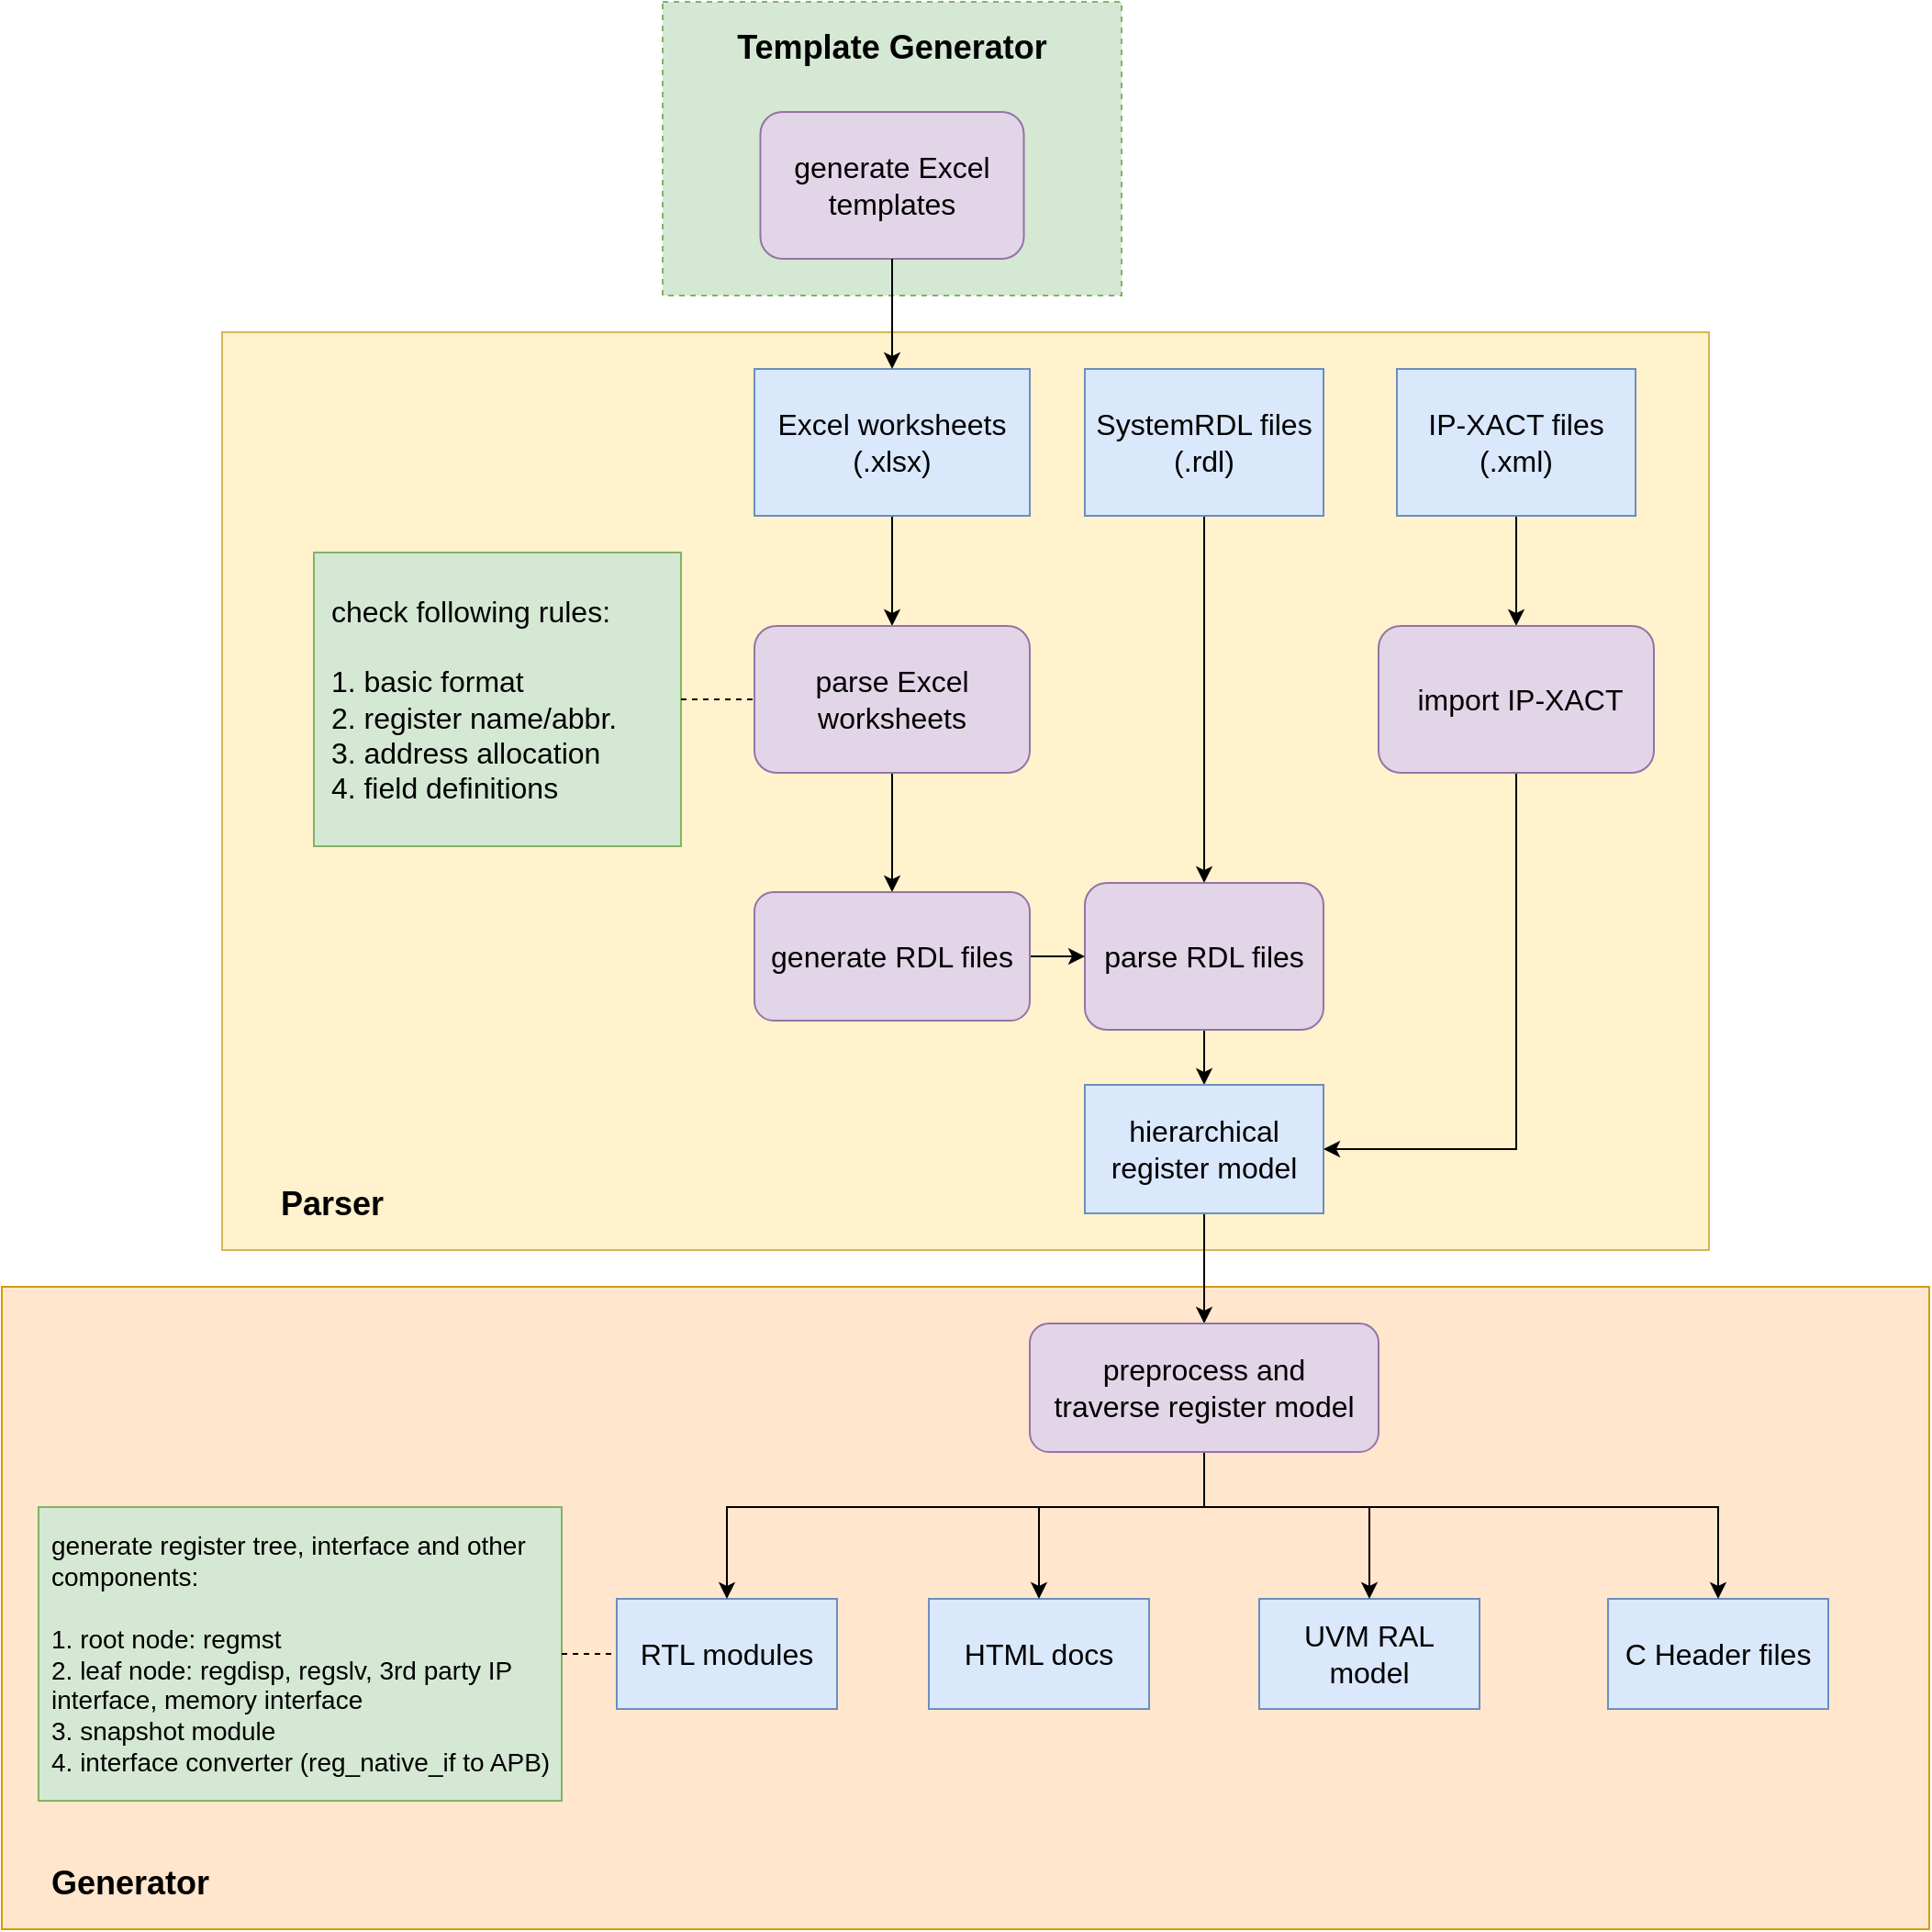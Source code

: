 <mxfile>
    <diagram id="jqtPZpFRwkF8Adb8aV8S" name="第 1 页">
        <mxGraphModel dx="1215" dy="958" grid="1" gridSize="10" guides="1" tooltips="1" connect="1" arrows="1" fold="1" page="1" pageScale="1" pageWidth="1169" pageHeight="1654" math="0" shadow="0">
            <root>
                <mxCell id="0"/>
                <mxCell id="1" parent="0"/>
                <mxCell id="70" value="" style="group" vertex="1" connectable="0" parent="1">
                    <mxGeometry x="420" y="60" width="250" height="160" as="geometry"/>
                </mxCell>
                <mxCell id="15" value="" style="rounded=0;whiteSpace=wrap;html=1;dashed=1;fontSize=16;fillColor=#d5e8d4;strokeColor=#82b366;fontStyle=0;strokeWidth=1;" parent="70" vertex="1">
                    <mxGeometry width="250" height="160" as="geometry"/>
                </mxCell>
                <mxCell id="16" value="&lt;font style=&quot;font-size: 18px&quot;&gt;Template Generator&lt;/font&gt;" style="text;html=1;strokeColor=none;fillColor=none;align=center;verticalAlign=middle;whiteSpace=wrap;rounded=0;dashed=1;fontSize=18;fontStyle=1;strokeWidth=1;" parent="70" vertex="1">
                    <mxGeometry x="11.173" y="10" width="227.653" height="30" as="geometry"/>
                </mxCell>
                <mxCell id="10" value="generate Excel templates" style="rounded=1;whiteSpace=wrap;html=1;fontSize=16;fillColor=#e1d5e7;strokeColor=#9673a6;fontStyle=0;strokeWidth=1;" parent="70" vertex="1">
                    <mxGeometry x="53.24" y="60" width="143.52" height="80" as="geometry"/>
                </mxCell>
                <mxCell id="31" value="" style="rounded=0;whiteSpace=wrap;html=1;fontSize=16;fillColor=#fff2cc;strokeColor=#d6b656;fontStyle=0;strokeWidth=1;" parent="1" vertex="1">
                    <mxGeometry x="180" y="240" width="810" height="500" as="geometry"/>
                </mxCell>
                <mxCell id="53" value="" style="rounded=0;whiteSpace=wrap;html=1;fontSize=16;fillColor=#ffe6cc;strokeColor=#d79b00;fontStyle=0;strokeWidth=1;" parent="1" vertex="1">
                    <mxGeometry x="60" y="760" width="1050" height="350" as="geometry"/>
                </mxCell>
                <mxCell id="7" style="edgeStyle=none;html=1;exitX=0.5;exitY=1;exitDx=0;exitDy=0;fontSize=16;fontStyle=0;strokeWidth=1;" parent="1" source="2" target="6" edge="1">
                    <mxGeometry relative="1" as="geometry"/>
                </mxCell>
                <mxCell id="2" value="Excel worksheets&lt;br style=&quot;font-size: 16px;&quot;&gt;(.xlsx)" style="rounded=0;whiteSpace=wrap;html=1;fontSize=16;fillColor=#dae8fc;strokeColor=#6c8ebf;fontStyle=0;strokeWidth=1;" parent="1" vertex="1">
                    <mxGeometry x="470" y="260" width="150" height="80" as="geometry"/>
                </mxCell>
                <mxCell id="18" style="edgeStyle=orthogonalEdgeStyle;html=1;exitX=0.5;exitY=1;exitDx=0;exitDy=0;entryX=0.5;entryY=0;entryDx=0;entryDy=0;fontSize=16;fontStyle=0;rounded=0;strokeWidth=1;" parent="1" source="3" target="17" edge="1">
                    <mxGeometry relative="1" as="geometry"/>
                </mxCell>
                <mxCell id="3" value="SystemRDL files&lt;br style=&quot;font-size: 16px;&quot;&gt;(.rdl)" style="rounded=0;whiteSpace=wrap;html=1;fontSize=16;fillColor=#dae8fc;strokeColor=#6c8ebf;fontStyle=0;strokeWidth=1;" parent="1" vertex="1">
                    <mxGeometry x="650" y="260" width="130" height="80" as="geometry"/>
                </mxCell>
                <mxCell id="20" style="edgeStyle=none;html=1;fontSize=16;entryX=0.5;entryY=0;entryDx=0;entryDy=0;fontStyle=0;strokeWidth=1;" parent="1" source="6" target="21" edge="1">
                    <mxGeometry relative="1" as="geometry">
                        <mxPoint x="545" y="580" as="targetPoint"/>
                    </mxGeometry>
                </mxCell>
                <mxCell id="6" value="parse Excel worksheets" style="rounded=1;whiteSpace=wrap;html=1;fontSize=16;fillColor=#e1d5e7;strokeColor=#9673a6;fontStyle=0;strokeWidth=1;" parent="1" vertex="1">
                    <mxGeometry x="470" y="400" width="150" height="80" as="geometry"/>
                </mxCell>
                <mxCell id="9" value="&amp;nbsp;check following rules:&lt;br&gt;&lt;br&gt;&amp;nbsp;1. basic format&lt;br style=&quot;font-size: 16px&quot;&gt;&amp;nbsp;2. register name/abbr.&lt;br style=&quot;font-size: 16px&quot;&gt;&amp;nbsp;3. address allocation&lt;br style=&quot;font-size: 16px&quot;&gt;&amp;nbsp;4. field definitions" style="rounded=0;whiteSpace=wrap;html=1;align=left;fontSize=16;spacingLeft=3;fillColor=#d5e8d4;strokeColor=#82b366;fontStyle=0;spacingTop=0;strokeWidth=1;" parent="1" vertex="1">
                    <mxGeometry x="230" y="360" width="200" height="160" as="geometry"/>
                </mxCell>
                <mxCell id="58" style="edgeStyle=orthogonalEdgeStyle;rounded=0;html=1;exitX=0.5;exitY=1;exitDx=0;exitDy=0;entryX=0.5;entryY=0;entryDx=0;entryDy=0;fontSize=18;strokeWidth=1;" parent="1" source="17" target="29" edge="1">
                    <mxGeometry relative="1" as="geometry"/>
                </mxCell>
                <mxCell id="17" value="parse RDL files" style="rounded=1;whiteSpace=wrap;html=1;fontSize=16;fontStyle=0;fillColor=#e1d5e7;strokeColor=#9673a6;strokeWidth=1;" parent="1" vertex="1">
                    <mxGeometry x="650" y="540" width="130" height="80" as="geometry"/>
                </mxCell>
                <mxCell id="27" style="edgeStyle=none;html=1;exitX=1;exitY=0.5;exitDx=0;exitDy=0;entryX=0;entryY=0.5;entryDx=0;entryDy=0;fontSize=16;fontStyle=0;strokeWidth=1;" parent="1" source="21" target="17" edge="1">
                    <mxGeometry relative="1" as="geometry"/>
                </mxCell>
                <mxCell id="21" value="generate RDL files" style="rounded=1;whiteSpace=wrap;html=1;fontSize=16;fontStyle=0;fillColor=#e1d5e7;strokeColor=#9673a6;strokeWidth=1;" parent="1" vertex="1">
                    <mxGeometry x="470" y="545" width="150" height="70" as="geometry"/>
                </mxCell>
                <mxCell id="23" value="" style="endArrow=none;dashed=1;html=1;exitX=1;exitY=0.5;exitDx=0;exitDy=0;entryX=0;entryY=0.5;entryDx=0;entryDy=0;fontSize=16;fontStyle=0;strokeWidth=1;" parent="1" source="9" target="6" edge="1">
                    <mxGeometry width="50" height="50" relative="1" as="geometry">
                        <mxPoint x="415" y="590" as="sourcePoint"/>
                        <mxPoint x="465" y="540" as="targetPoint"/>
                    </mxGeometry>
                </mxCell>
                <mxCell id="33" style="edgeStyle=none;html=1;exitX=0.5;exitY=1;exitDx=0;exitDy=0;fontSize=16;entryX=0.5;entryY=0;entryDx=0;entryDy=0;fontStyle=0;strokeWidth=1;" parent="1" source="29" target="39" edge="1">
                    <mxGeometry relative="1" as="geometry">
                        <mxPoint x="705" y="780" as="targetPoint"/>
                    </mxGeometry>
                </mxCell>
                <mxCell id="29" value="hierarchical register model" style="rounded=0;whiteSpace=wrap;html=1;fontSize=16;fillColor=#dae8fc;strokeColor=#6c8ebf;fontStyle=0;strokeWidth=1;" parent="1" vertex="1">
                    <mxGeometry x="650" y="650" width="130" height="70" as="geometry"/>
                </mxCell>
                <mxCell id="34" value="UVM RAL model" style="rounded=0;whiteSpace=wrap;html=1;fontSize=16;fontStyle=0;fillColor=#dae8fc;strokeColor=#6c8ebf;strokeWidth=1;" parent="1" vertex="1">
                    <mxGeometry x="745" y="930" width="120" height="60" as="geometry"/>
                </mxCell>
                <mxCell id="35" value="C Header files" style="rounded=0;whiteSpace=wrap;html=1;fontSize=16;fontStyle=0;fillColor=#dae8fc;strokeColor=#6c8ebf;strokeWidth=1;" parent="1" vertex="1">
                    <mxGeometry x="935" y="930" width="120" height="60" as="geometry"/>
                </mxCell>
                <mxCell id="36" value="RTL modules" style="rounded=0;whiteSpace=wrap;html=1;fontSize=16;fontStyle=0;fillColor=#dae8fc;strokeColor=#6c8ebf;strokeWidth=1;" parent="1" vertex="1">
                    <mxGeometry x="395" y="930" width="120" height="60" as="geometry"/>
                </mxCell>
                <mxCell id="37" value="HTML docs" style="rounded=0;whiteSpace=wrap;html=1;fontSize=16;fontStyle=0;fillColor=#dae8fc;strokeColor=#6c8ebf;strokeWidth=1;" parent="1" vertex="1">
                    <mxGeometry x="565" y="930" width="120" height="60" as="geometry"/>
                </mxCell>
                <mxCell id="42" style="edgeStyle=orthogonalEdgeStyle;html=1;entryX=0.5;entryY=0;entryDx=0;entryDy=0;fontSize=16;rounded=0;fontStyle=0;strokeWidth=1;" parent="1" source="39" target="37" edge="1">
                    <mxGeometry relative="1" as="geometry">
                        <Array as="points">
                            <mxPoint x="715" y="880"/>
                            <mxPoint x="625" y="880"/>
                        </Array>
                    </mxGeometry>
                </mxCell>
                <mxCell id="43" style="edgeStyle=orthogonalEdgeStyle;rounded=0;html=1;exitX=0.5;exitY=1;exitDx=0;exitDy=0;fontSize=16;fontStyle=0;strokeWidth=1;" parent="1" source="39" target="36" edge="1">
                    <mxGeometry relative="1" as="geometry">
                        <Array as="points">
                            <mxPoint x="715" y="880"/>
                            <mxPoint x="455" y="880"/>
                        </Array>
                    </mxGeometry>
                </mxCell>
                <mxCell id="44" style="edgeStyle=orthogonalEdgeStyle;rounded=0;html=1;exitX=0.5;exitY=1;exitDx=0;exitDy=0;entryX=0.5;entryY=0;entryDx=0;entryDy=0;fontSize=16;fontStyle=0;strokeWidth=1;" parent="1" source="39" target="34" edge="1">
                    <mxGeometry relative="1" as="geometry">
                        <Array as="points">
                            <mxPoint x="715" y="880"/>
                            <mxPoint x="805" y="880"/>
                        </Array>
                    </mxGeometry>
                </mxCell>
                <mxCell id="45" style="edgeStyle=orthogonalEdgeStyle;rounded=0;html=1;exitX=0.5;exitY=1;exitDx=0;exitDy=0;entryX=0.5;entryY=0;entryDx=0;entryDy=0;fontSize=16;fontStyle=0;strokeWidth=1;" parent="1" source="39" target="35" edge="1">
                    <mxGeometry relative="1" as="geometry">
                        <Array as="points">
                            <mxPoint x="715" y="880"/>
                            <mxPoint x="995" y="880"/>
                        </Array>
                    </mxGeometry>
                </mxCell>
                <mxCell id="39" value="preprocess and &lt;br&gt;traverse register model" style="rounded=1;whiteSpace=wrap;html=1;fontSize=16;fontStyle=0;fillColor=#e1d5e7;strokeColor=#9673a6;strokeWidth=1;spacingLeft=0;spacing=2;spacingRight=0;" parent="1" vertex="1">
                    <mxGeometry x="620" y="780" width="190" height="70" as="geometry"/>
                </mxCell>
                <mxCell id="54" value="&lt;span style=&quot;font-size: 18px&quot;&gt;Generator&lt;/span&gt;" style="text;html=1;strokeColor=none;fillColor=none;align=center;verticalAlign=middle;whiteSpace=wrap;rounded=0;fontSize=18;fontStyle=1;strokeWidth=1;" parent="1" vertex="1">
                    <mxGeometry x="60" y="1060" width="140" height="50" as="geometry"/>
                </mxCell>
                <mxCell id="55" value="generate register tree, interface and other components:&lt;br style=&quot;font-size: 14px&quot;&gt;&amp;nbsp;&lt;br style=&quot;font-size: 14px&quot;&gt;1. root node: regmst&lt;br style=&quot;font-size: 14px&quot;&gt;2. leaf node: regdisp, regslv, 3rd party IP interface, memory interface&lt;br style=&quot;font-size: 14px&quot;&gt;3. snapshot module&lt;br style=&quot;font-size: 14px&quot;&gt;4. interface converter (reg_native_if to APB)" style="rounded=0;whiteSpace=wrap;html=1;align=left;fontSize=14;spacingLeft=5;fillColor=#d5e8d4;strokeColor=#82b366;fontStyle=0;strokeWidth=1;" parent="1" vertex="1">
                    <mxGeometry x="80" y="880" width="285" height="160" as="geometry"/>
                </mxCell>
                <mxCell id="56" value="" style="endArrow=none;dashed=1;html=1;rounded=0;fontSize=16;exitX=1;exitY=0.5;exitDx=0;exitDy=0;entryX=0;entryY=0.5;entryDx=0;entryDy=0;fontStyle=0;strokeWidth=1;" parent="1" source="55" target="36" edge="1">
                    <mxGeometry width="50" height="50" relative="1" as="geometry">
                        <mxPoint x="350" y="980" as="sourcePoint"/>
                        <mxPoint x="400" y="930" as="targetPoint"/>
                    </mxGeometry>
                </mxCell>
                <mxCell id="57" value="&lt;span style=&quot;font-size: 18px&quot;&gt;Parser&lt;/span&gt;" style="text;html=1;strokeColor=none;fillColor=none;align=center;verticalAlign=middle;whiteSpace=wrap;rounded=0;fontSize=18;fontStyle=1;strokeWidth=1;" parent="1" vertex="1">
                    <mxGeometry x="180" y="690" width="120" height="50" as="geometry"/>
                </mxCell>
                <mxCell id="64" style="edgeStyle=orthogonalEdgeStyle;rounded=0;html=1;exitX=0.5;exitY=1;exitDx=0;exitDy=0;entryX=0.5;entryY=0;entryDx=0;entryDy=0;fontSize=18;strokeWidth=1;" parent="1" source="60" target="63" edge="1">
                    <mxGeometry relative="1" as="geometry"/>
                </mxCell>
                <mxCell id="60" value="IP-XACT files&lt;br style=&quot;font-size: 16px&quot;&gt;(.xml)" style="rounded=0;whiteSpace=wrap;html=1;fontSize=16;fillColor=#dae8fc;strokeColor=#6c8ebf;fontStyle=0;strokeWidth=1;" parent="1" vertex="1">
                    <mxGeometry x="820" y="260" width="130" height="80" as="geometry"/>
                </mxCell>
                <mxCell id="65" style="edgeStyle=orthogonalEdgeStyle;rounded=0;html=1;exitX=0.5;exitY=1;exitDx=0;exitDy=0;entryX=1;entryY=0.5;entryDx=0;entryDy=0;fontSize=18;strokeWidth=1;" parent="1" source="63" target="29" edge="1">
                    <mxGeometry relative="1" as="geometry"/>
                </mxCell>
                <mxCell id="63" value="&amp;nbsp;import IP-XACT" style="rounded=1;whiteSpace=wrap;html=1;fontSize=16;fillColor=#e1d5e7;strokeColor=#9673a6;fontStyle=0;strokeWidth=1;" parent="1" vertex="1">
                    <mxGeometry x="810" y="400" width="150" height="80" as="geometry"/>
                </mxCell>
                <mxCell id="69" style="edgeStyle=none;html=1;exitX=0.5;exitY=1;exitDx=0;exitDy=0;entryX=0.5;entryY=0;entryDx=0;entryDy=0;fontSize=18;" edge="1" parent="1" source="10" target="2">
                    <mxGeometry relative="1" as="geometry"/>
                </mxCell>
            </root>
        </mxGraphModel>
    </diagram>
</mxfile>